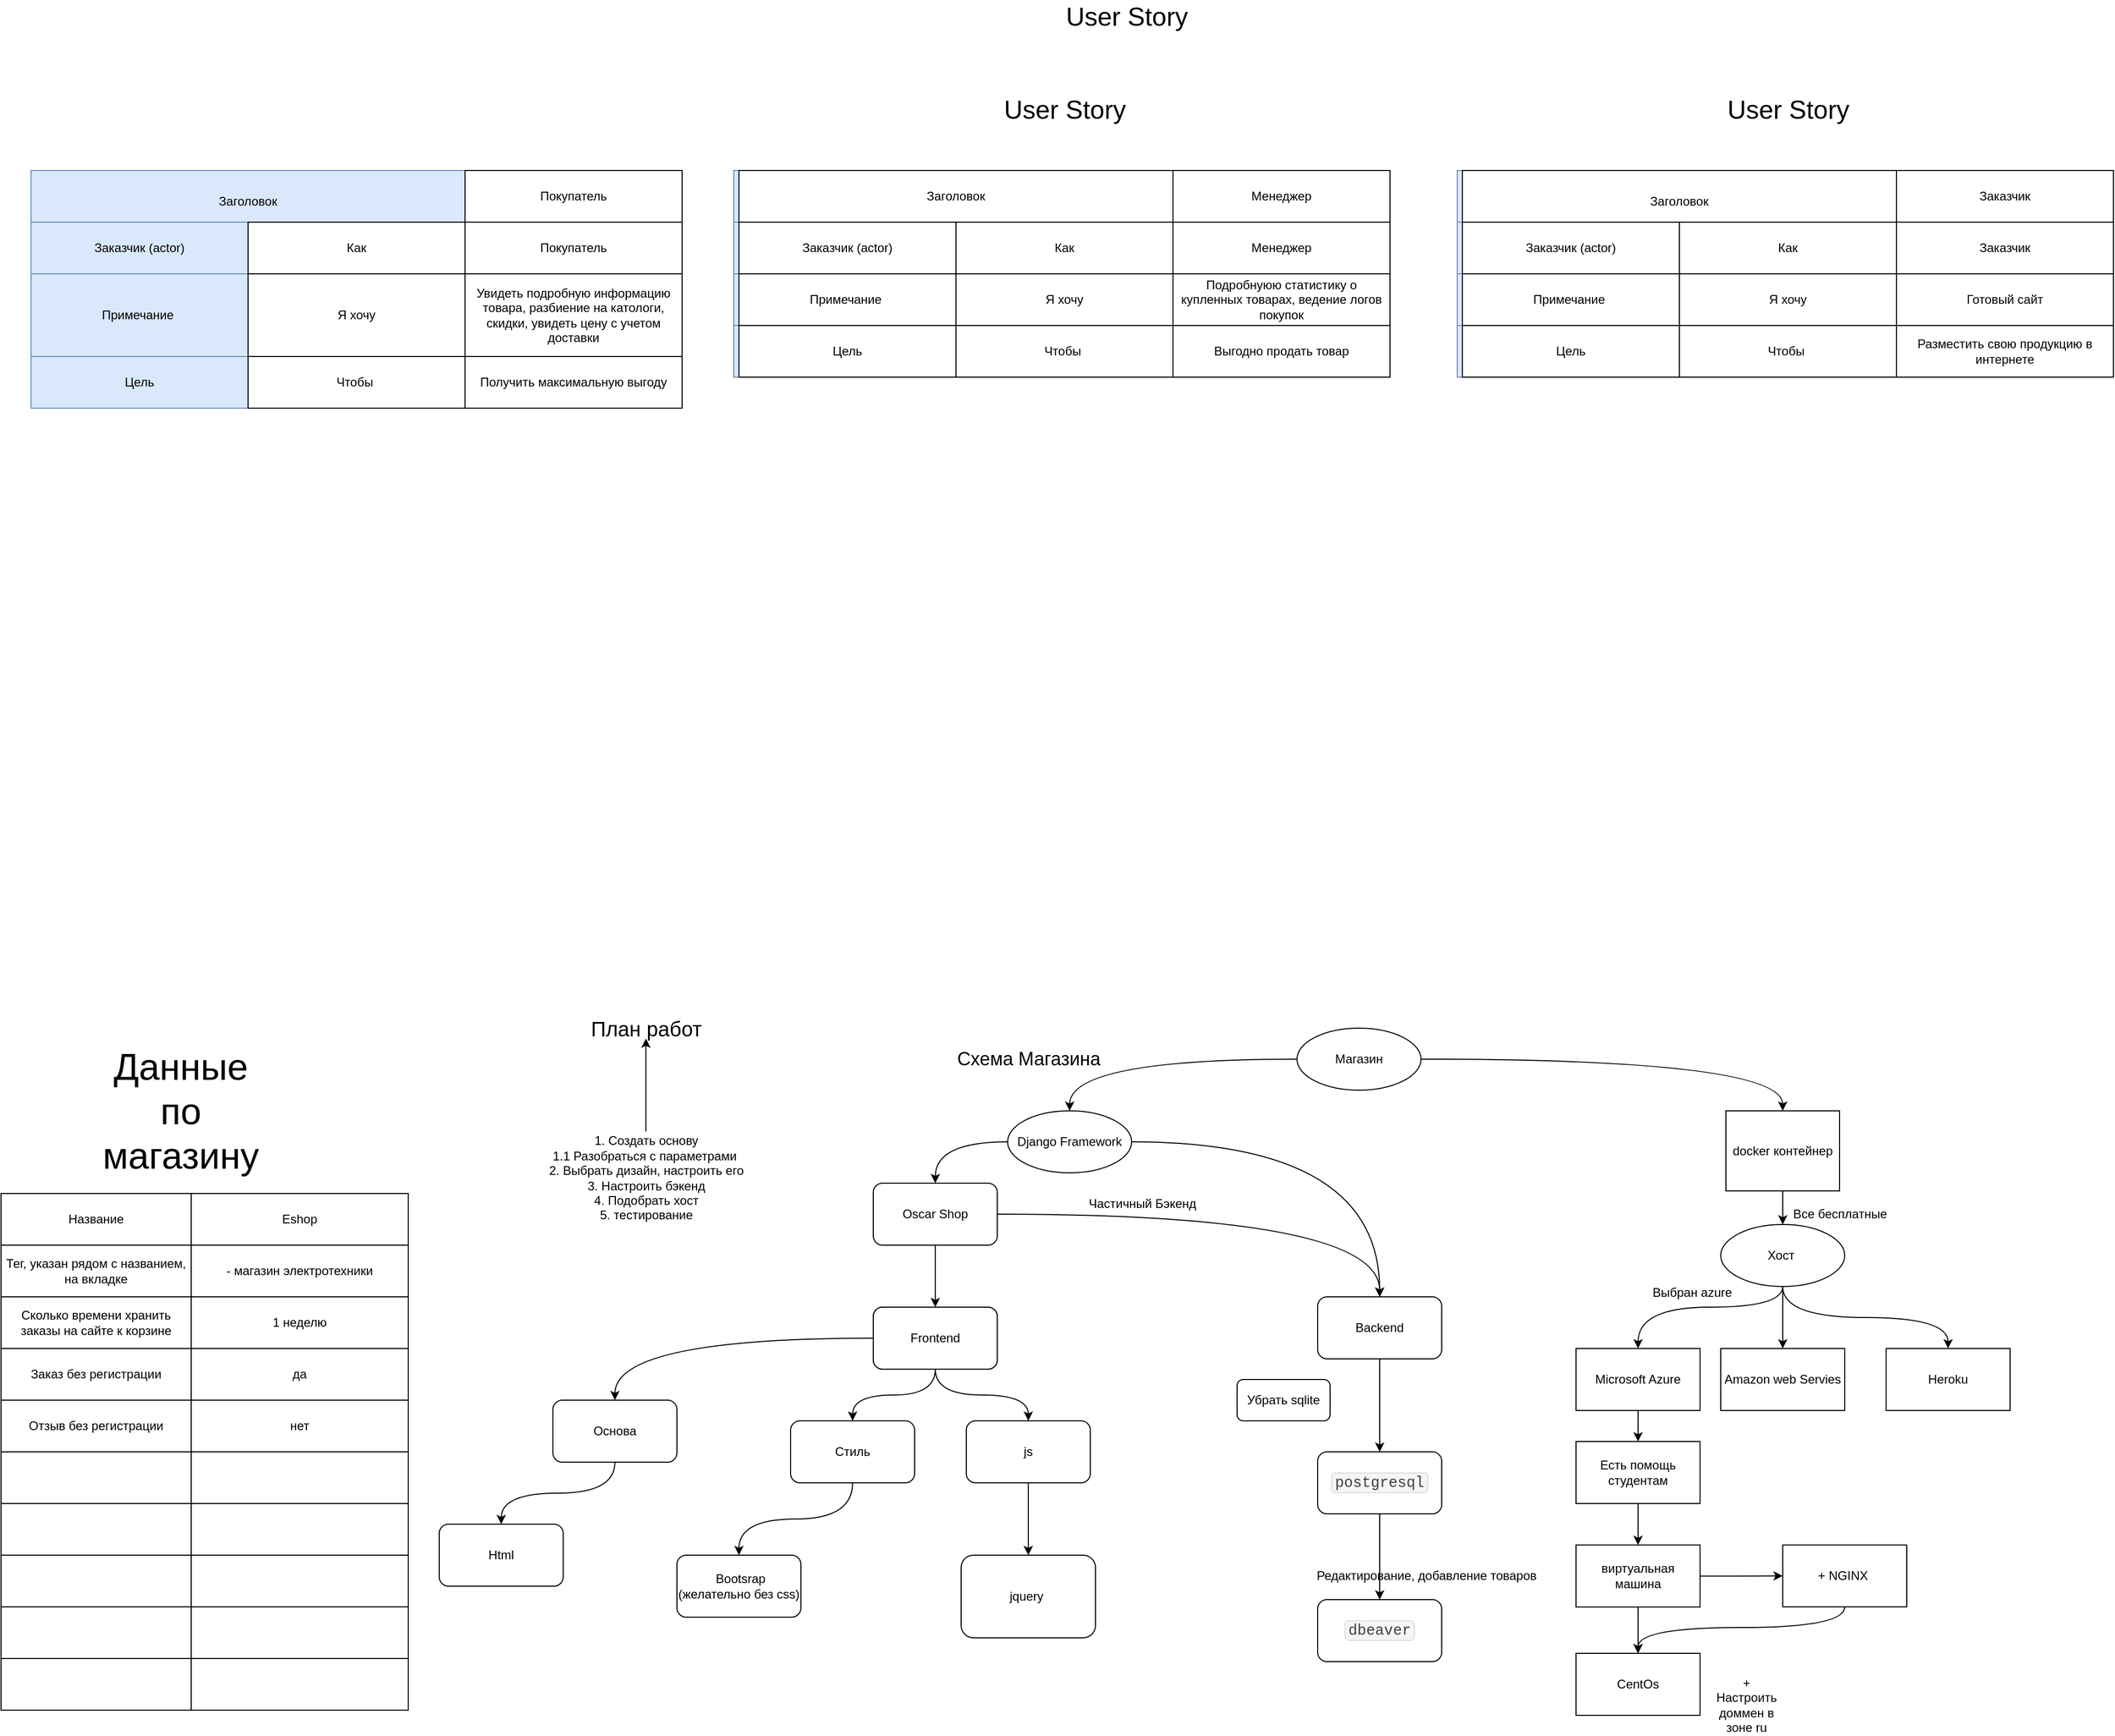 <mxfile version="14.2.4" type="embed">
    <diagram id="prtHgNgQTEPvFCAcTncT" name="Page-1">
        <mxGraphModel dx="3585" dy="2343" grid="1" gridSize="10" guides="1" tooltips="1" connect="1" arrows="1" fold="1" page="1" pageScale="1" pageWidth="827" pageHeight="1169" math="0" shadow="0">
            <root>
                <mxCell id="0"/>
                <mxCell id="1" parent="0"/>
                <mxCell id="nIdcYIH7QRFC6yB31dNg-30" value="" style="shape=image;verticalLabelPosition=bottom;verticalAlign=top;aspect=fixed;imageAspect=0;image=https://itsecforu.ru/wp-content/uploads/2018/12/nginx.png;" parent="1" vertex="1">
                    <mxGeometry x="195.43" y="476.09" width="121.14" height="77.81" as="geometry"/>
                </mxCell>
                <mxCell id="12" value="" style="shape=image;verticalLabelPosition=bottom;verticalAlign=top;aspect=fixed;imageAspect=0;image=https://guides.wp-bullet.com/wp-content/uploads/2017/01/centos-automatic-security-updates.png;" parent="1" vertex="1">
                    <mxGeometry x="-200.0" y="584.39" width="120" height="55.61" as="geometry"/>
                </mxCell>
                <mxCell id="6" style="edgeStyle=orthogonalEdgeStyle;rounded=0;orthogonalLoop=1;jettySize=auto;html=1;" parent="1" source="5" target="rxrXzZAJuEPQkS48RmaR-65" edge="1">
                    <mxGeometry relative="1" as="geometry"/>
                </mxCell>
                <mxCell id="5" value="docker контейнер" style="rounded=0;whiteSpace=wrap;html=1;" parent="1" vertex="1">
                    <mxGeometry x="15" y="60" width="110" height="77.5" as="geometry"/>
                </mxCell>
                <mxCell id="rxrXzZAJuEPQkS48RmaR-1" value="&lt;font style=&quot;font-size: 18px&quot;&gt;Схема Магазина&lt;/font&gt;" style="text;html=1;align=center;verticalAlign=middle;resizable=0;points=[];autosize=1;" parent="1" vertex="1">
                    <mxGeometry x="-735" width="150" height="20" as="geometry"/>
                </mxCell>
                <mxCell id="rxrXzZAJuEPQkS48RmaR-2" value="&lt;font style=&quot;font-size: 20px&quot;&gt;План работ&lt;/font&gt;" style="text;html=1;align=center;verticalAlign=middle;resizable=0;points=[];autosize=1;" parent="1" vertex="1">
                    <mxGeometry x="-1090" y="-30" width="120" height="20" as="geometry"/>
                </mxCell>
                <mxCell id="HfXP12kQXcB-YYXYpd6a-1" value="" style="edgeStyle=orthogonalEdgeStyle;rounded=0;orthogonalLoop=1;jettySize=auto;html=1;" parent="1" source="rxrXzZAJuEPQkS48RmaR-3" target="rxrXzZAJuEPQkS48RmaR-2" edge="1">
                    <mxGeometry relative="1" as="geometry"/>
                </mxCell>
                <mxCell id="rxrXzZAJuEPQkS48RmaR-3" value="1. Создать основу&lt;br&gt;1.1 Разобраться с параметрами&amp;nbsp;&lt;br&gt;2. Выбрать дизайн, настроить его&lt;br&gt;3. Настроить бэкенд&lt;br&gt;4. Подобрать хост&lt;br&gt;5. тестирование" style="text;html=1;align=center;verticalAlign=middle;resizable=0;points=[];autosize=1;" parent="1" vertex="1">
                    <mxGeometry x="-1130" y="80" width="200" height="90" as="geometry"/>
                </mxCell>
                <mxCell id="rxrXzZAJuEPQkS48RmaR-42" style="edgeStyle=orthogonalEdgeStyle;curved=1;rounded=0;orthogonalLoop=1;jettySize=auto;html=1;entryX=0.5;entryY=0;entryDx=0;entryDy=0;" parent="1" source="rxrXzZAJuEPQkS48RmaR-4" target="rxrXzZAJuEPQkS48RmaR-5" edge="1">
                    <mxGeometry relative="1" as="geometry"/>
                </mxCell>
                <mxCell id="rxrXzZAJuEPQkS48RmaR-44" style="edgeStyle=orthogonalEdgeStyle;curved=1;rounded=0;orthogonalLoop=1;jettySize=auto;html=1;" parent="1" source="rxrXzZAJuEPQkS48RmaR-4" target="rxrXzZAJuEPQkS48RmaR-14" edge="1">
                    <mxGeometry relative="1" as="geometry"/>
                </mxCell>
                <mxCell id="rxrXzZAJuEPQkS48RmaR-4" value="Django Framework" style="ellipse;whiteSpace=wrap;html=1;fontFamily=Helvetica;fontSize=12;align=center;" parent="1" vertex="1">
                    <mxGeometry x="-680" y="60" width="120" height="60" as="geometry"/>
                </mxCell>
                <mxCell id="rxrXzZAJuEPQkS48RmaR-13" style="edgeStyle=orthogonalEdgeStyle;curved=1;rounded=0;orthogonalLoop=1;jettySize=auto;html=1;entryX=0.5;entryY=0;entryDx=0;entryDy=0;exitX=0.5;exitY=1;exitDx=0;exitDy=0;" parent="1" source="rxrXzZAJuEPQkS48RmaR-5" target="rxrXzZAJuEPQkS48RmaR-12" edge="1">
                    <mxGeometry relative="1" as="geometry"/>
                </mxCell>
                <mxCell id="rxrXzZAJuEPQkS48RmaR-43" style="edgeStyle=orthogonalEdgeStyle;curved=1;rounded=0;orthogonalLoop=1;jettySize=auto;html=1;" parent="1" source="rxrXzZAJuEPQkS48RmaR-5" target="rxrXzZAJuEPQkS48RmaR-14" edge="1">
                    <mxGeometry relative="1" as="geometry"/>
                </mxCell>
                <mxCell id="rxrXzZAJuEPQkS48RmaR-5" value="Oscar Shop" style="rounded=1;whiteSpace=wrap;html=1;" parent="1" vertex="1">
                    <mxGeometry x="-810" y="130" width="120" height="60" as="geometry"/>
                </mxCell>
                <mxCell id="rxrXzZAJuEPQkS48RmaR-24" style="edgeStyle=orthogonalEdgeStyle;curved=1;rounded=0;orthogonalLoop=1;jettySize=auto;html=1;entryX=0.5;entryY=0;entryDx=0;entryDy=0;" parent="1" source="rxrXzZAJuEPQkS48RmaR-12" target="rxrXzZAJuEPQkS48RmaR-29" edge="1">
                    <mxGeometry relative="1" as="geometry">
                        <mxPoint x="-980" y="360" as="targetPoint"/>
                    </mxGeometry>
                </mxCell>
                <mxCell id="rxrXzZAJuEPQkS48RmaR-12" value="Frontend" style="rounded=1;whiteSpace=wrap;html=1;" parent="1" vertex="1">
                    <mxGeometry x="-810" y="250" width="120" height="60" as="geometry"/>
                </mxCell>
                <mxCell id="rxrXzZAJuEPQkS48RmaR-48" style="edgeStyle=orthogonalEdgeStyle;curved=1;rounded=0;orthogonalLoop=1;jettySize=auto;html=1;" parent="1" source="rxrXzZAJuEPQkS48RmaR-14" target="rxrXzZAJuEPQkS48RmaR-47" edge="1">
                    <mxGeometry relative="1" as="geometry"/>
                </mxCell>
                <mxCell id="rxrXzZAJuEPQkS48RmaR-14" value="Backend" style="rounded=1;whiteSpace=wrap;html=1;" parent="1" vertex="1">
                    <mxGeometry x="-380" y="240" width="120" height="60" as="geometry"/>
                </mxCell>
                <mxCell id="rxrXzZAJuEPQkS48RmaR-20" value="Html" style="rounded=1;whiteSpace=wrap;html=1;" parent="1" vertex="1">
                    <mxGeometry x="-1230" y="460" width="120" height="60" as="geometry"/>
                </mxCell>
                <mxCell id="rxrXzZAJuEPQkS48RmaR-25" style="edgeStyle=orthogonalEdgeStyle;curved=1;rounded=0;orthogonalLoop=1;jettySize=auto;html=1;exitX=0.5;exitY=1;exitDx=0;exitDy=0;" parent="1" source="rxrXzZAJuEPQkS48RmaR-29" target="rxrXzZAJuEPQkS48RmaR-20" edge="1">
                    <mxGeometry relative="1" as="geometry">
                        <mxPoint x="-1040" y="390.034" as="sourcePoint"/>
                    </mxGeometry>
                </mxCell>
                <mxCell id="rxrXzZAJuEPQkS48RmaR-29" value="Основа" style="rounded=1;whiteSpace=wrap;html=1;" parent="1" vertex="1">
                    <mxGeometry x="-1120" y="340" width="120" height="60" as="geometry"/>
                </mxCell>
                <mxCell id="rxrXzZAJuEPQkS48RmaR-32" style="edgeStyle=orthogonalEdgeStyle;curved=1;rounded=0;orthogonalLoop=1;jettySize=auto;html=1;entryX=0.5;entryY=0;entryDx=0;entryDy=0;" parent="1" source="rxrXzZAJuEPQkS48RmaR-30" target="rxrXzZAJuEPQkS48RmaR-31" edge="1">
                    <mxGeometry relative="1" as="geometry"/>
                </mxCell>
                <mxCell id="rxrXzZAJuEPQkS48RmaR-35" style="edgeStyle=orthogonalEdgeStyle;curved=1;rounded=0;orthogonalLoop=1;jettySize=auto;html=1;" parent="1" source="rxrXzZAJuEPQkS48RmaR-30" target="rxrXzZAJuEPQkS48RmaR-34" edge="1">
                    <mxGeometry relative="1" as="geometry"/>
                </mxCell>
                <mxCell id="rxrXzZAJuEPQkS48RmaR-30" value="Frontend" style="rounded=1;whiteSpace=wrap;html=1;" parent="1" vertex="1">
                    <mxGeometry x="-810" y="250" width="120" height="60" as="geometry"/>
                </mxCell>
                <mxCell id="rxrXzZAJuEPQkS48RmaR-38" style="edgeStyle=orthogonalEdgeStyle;curved=1;rounded=0;orthogonalLoop=1;jettySize=auto;html=1;entryX=0.5;entryY=0;entryDx=0;entryDy=0;" parent="1" source="rxrXzZAJuEPQkS48RmaR-31" target="rxrXzZAJuEPQkS48RmaR-39" edge="1">
                    <mxGeometry relative="1" as="geometry">
                        <mxPoint x="-890" y="510" as="targetPoint"/>
                    </mxGeometry>
                </mxCell>
                <mxCell id="rxrXzZAJuEPQkS48RmaR-31" value="Стиль" style="rounded=1;whiteSpace=wrap;html=1;" parent="1" vertex="1">
                    <mxGeometry x="-890" y="360" width="120" height="60" as="geometry"/>
                </mxCell>
                <mxCell id="rxrXzZAJuEPQkS48RmaR-37" style="edgeStyle=orthogonalEdgeStyle;curved=1;rounded=0;orthogonalLoop=1;jettySize=auto;html=1;" parent="1" source="rxrXzZAJuEPQkS48RmaR-34" target="rxrXzZAJuEPQkS48RmaR-36" edge="1">
                    <mxGeometry relative="1" as="geometry"/>
                </mxCell>
                <mxCell id="rxrXzZAJuEPQkS48RmaR-34" value="js" style="rounded=1;whiteSpace=wrap;html=1;" parent="1" vertex="1">
                    <mxGeometry x="-720" y="360" width="120" height="60" as="geometry"/>
                </mxCell>
                <mxCell id="rxrXzZAJuEPQkS48RmaR-36" value="jquery&amp;nbsp;" style="rounded=1;whiteSpace=wrap;html=1;" parent="1" vertex="1">
                    <mxGeometry x="-725" y="490" width="130" height="80" as="geometry"/>
                </mxCell>
                <mxCell id="rxrXzZAJuEPQkS48RmaR-39" value="&amp;nbsp;Bootsrap (желательно без css)" style="rounded=1;whiteSpace=wrap;html=1;" parent="1" vertex="1">
                    <mxGeometry x="-1000" y="490" width="120" height="60" as="geometry"/>
                </mxCell>
                <mxCell id="rxrXzZAJuEPQkS48RmaR-45" value="Частичный Бэкенд" style="text;html=1;align=center;verticalAlign=middle;resizable=0;points=[];autosize=1;" parent="1" vertex="1">
                    <mxGeometry x="-610" y="140" width="120" height="20" as="geometry"/>
                </mxCell>
                <mxCell id="rxrXzZAJuEPQkS48RmaR-46" value="Убрать sqlite" style="rounded=1;whiteSpace=wrap;html=1;" parent="1" vertex="1">
                    <mxGeometry x="-458" y="320" width="90" height="40" as="geometry"/>
                </mxCell>
                <mxCell id="rxrXzZAJuEPQkS48RmaR-82" style="edgeStyle=orthogonalEdgeStyle;curved=1;rounded=0;orthogonalLoop=1;jettySize=auto;html=1;" parent="1" source="rxrXzZAJuEPQkS48RmaR-47" target="rxrXzZAJuEPQkS48RmaR-80" edge="1">
                    <mxGeometry relative="1" as="geometry"/>
                </mxCell>
                <mxCell id="rxrXzZAJuEPQkS48RmaR-47" value="&lt;code style=&quot;box-sizing: border-box ; font-family: &amp;#34;menlo&amp;#34; , &amp;#34;monaco&amp;#34; , &amp;#34;consolas&amp;#34; , &amp;#34;courier new&amp;#34; , monospace ; font-size: 14.4px ; padding: 2px 4px ; color: rgb(63 , 63 , 68) ; background-color: rgb(245 , 245 , 247) ; border-radius: 4px ; box-shadow: rgba(0 , 0 , 0 , 0.1) 0px 0px 0px 1px inset&quot;&gt;postgresql&lt;br&gt;&lt;/code&gt;" style="rounded=1;whiteSpace=wrap;html=1;" parent="1" vertex="1">
                    <mxGeometry x="-380" y="390" width="120" height="60" as="geometry"/>
                </mxCell>
                <mxCell id="rxrXzZAJuEPQkS48RmaR-53" value="" style="shape=image;verticalLabelPosition=bottom;verticalAlign=top;aspect=fixed;imageAspect=0;image=https://hsto.org/webt/me/2l/pa/me2lpa5o0f7i3ijip-hioytti0i.png;" parent="1" vertex="1">
                    <mxGeometry x="-400" y="367.82" width="43" height="44.37" as="geometry"/>
                </mxCell>
                <mxCell id="rxrXzZAJuEPQkS48RmaR-54" value="" style="shape=image;verticalLabelPosition=bottom;verticalAlign=top;aspect=fixed;imageAspect=0;image=https://www.drupal.org/files/project-images/bootstrap-stack.png;" parent="1" vertex="1">
                    <mxGeometry x="-1010" y="450.0" width="50" height="42.02" as="geometry"/>
                </mxCell>
                <mxCell id="rxrXzZAJuEPQkS48RmaR-57" value="" style="shape=image;verticalLabelPosition=bottom;verticalAlign=top;aspect=fixed;imageAspect=0;image=https://www.spencergerdes.com/assets/images/jquery.png;" parent="1" vertex="1">
                    <mxGeometry x="-770" y="480.17" width="70" height="19.66" as="geometry"/>
                </mxCell>
                <mxCell id="rxrXzZAJuEPQkS48RmaR-62" style="edgeStyle=orthogonalEdgeStyle;curved=1;rounded=0;orthogonalLoop=1;jettySize=auto;html=1;" parent="1" source="rxrXzZAJuEPQkS48RmaR-61" target="rxrXzZAJuEPQkS48RmaR-4" edge="1">
                    <mxGeometry relative="1" as="geometry"/>
                </mxCell>
                <mxCell id="rxrXzZAJuEPQkS48RmaR-64" style="edgeStyle=orthogonalEdgeStyle;curved=1;rounded=0;orthogonalLoop=1;jettySize=auto;html=1;" parent="1" source="rxrXzZAJuEPQkS48RmaR-61" target="5" edge="1">
                    <mxGeometry relative="1" as="geometry">
                        <mxPoint x="-50" y="-30" as="targetPoint"/>
                    </mxGeometry>
                </mxCell>
                <mxCell id="rxrXzZAJuEPQkS48RmaR-61" value="Магазин" style="ellipse;whiteSpace=wrap;html=1;fontFamily=Helvetica;fontSize=12;align=center;" parent="1" vertex="1">
                    <mxGeometry x="-400" y="-20" width="120" height="60" as="geometry"/>
                </mxCell>
                <mxCell id="rxrXzZAJuEPQkS48RmaR-67" style="edgeStyle=orthogonalEdgeStyle;curved=1;rounded=0;orthogonalLoop=1;jettySize=auto;html=1;" parent="1" source="rxrXzZAJuEPQkS48RmaR-65" target="rxrXzZAJuEPQkS48RmaR-66" edge="1">
                    <mxGeometry relative="1" as="geometry">
                        <Array as="points">
                            <mxPoint x="70" y="250"/>
                            <mxPoint x="-70" y="250"/>
                        </Array>
                    </mxGeometry>
                </mxCell>
                <mxCell id="rxrXzZAJuEPQkS48RmaR-75" style="edgeStyle=orthogonalEdgeStyle;curved=1;rounded=0;orthogonalLoop=1;jettySize=auto;html=1;entryX=0.5;entryY=0;entryDx=0;entryDy=0;" parent="1" source="rxrXzZAJuEPQkS48RmaR-65" target="rxrXzZAJuEPQkS48RmaR-76" edge="1">
                    <mxGeometry relative="1" as="geometry">
                        <mxPoint x="60" y="290" as="targetPoint"/>
                    </mxGeometry>
                </mxCell>
                <mxCell id="rxrXzZAJuEPQkS48RmaR-87" style="edgeStyle=orthogonalEdgeStyle;curved=1;rounded=0;orthogonalLoop=1;jettySize=auto;html=1;entryX=0.5;entryY=0;entryDx=0;entryDy=0;exitX=0.5;exitY=1;exitDx=0;exitDy=0;" parent="1" source="rxrXzZAJuEPQkS48RmaR-65" target="rxrXzZAJuEPQkS48RmaR-84" edge="1">
                    <mxGeometry relative="1" as="geometry"/>
                </mxCell>
                <mxCell id="rxrXzZAJuEPQkS48RmaR-65" value="Хост&amp;nbsp;" style="ellipse;whiteSpace=wrap;html=1;fontFamily=Helvetica;fontSize=12;align=center;" parent="1" vertex="1">
                    <mxGeometry x="10" y="170" width="120" height="60" as="geometry"/>
                </mxCell>
                <mxCell id="rxrXzZAJuEPQkS48RmaR-71" style="edgeStyle=orthogonalEdgeStyle;curved=1;rounded=0;orthogonalLoop=1;jettySize=auto;html=1;entryX=0.5;entryY=0;entryDx=0;entryDy=0;" parent="1" source="rxrXzZAJuEPQkS48RmaR-66" target="rxrXzZAJuEPQkS48RmaR-70" edge="1">
                    <mxGeometry relative="1" as="geometry"/>
                </mxCell>
                <mxCell id="rxrXzZAJuEPQkS48RmaR-66" value="Microsoft Azure" style="rounded=0;whiteSpace=wrap;html=1;fontFamily=Helvetica;fontSize=12;align=center;" parent="1" vertex="1">
                    <mxGeometry x="-130" y="290" width="120" height="60" as="geometry"/>
                </mxCell>
                <mxCell id="21" style="edgeStyle=orthogonalEdgeStyle;rounded=0;orthogonalLoop=1;jettySize=auto;html=1;entryX=0.5;entryY=0;entryDx=0;entryDy=0;" parent="1" source="rxrXzZAJuEPQkS48RmaR-70" target="19" edge="1">
                    <mxGeometry relative="1" as="geometry"/>
                </mxCell>
                <mxCell id="rxrXzZAJuEPQkS48RmaR-70" value="Есть помощь студентам" style="rounded=0;whiteSpace=wrap;html=1;" parent="1" vertex="1">
                    <mxGeometry x="-130" y="380" width="120" height="60" as="geometry"/>
                </mxCell>
                <mxCell id="rxrXzZAJuEPQkS48RmaR-76" value="Amazon web Servies" style="rounded=0;whiteSpace=wrap;html=1;fontFamily=Helvetica;fontSize=12;align=center;" parent="1" vertex="1">
                    <mxGeometry x="10" y="290" width="120" height="60" as="geometry"/>
                </mxCell>
                <mxCell id="rxrXzZAJuEPQkS48RmaR-77" value="" style="shape=image;verticalLabelPosition=bottom;verticalAlign=top;aspect=fixed;imageAspect=0;image=http://datanetstracon.com/images/Azure.png;" parent="1" vertex="1">
                    <mxGeometry x="-140.0" y="227.32" width="85.29" height="62.65" as="geometry"/>
                </mxCell>
                <mxCell id="rxrXzZAJuEPQkS48RmaR-78" value="" style="shape=image;verticalLabelPosition=bottom;verticalAlign=top;aspect=fixed;imageAspect=0;image=https://www.itsec.ru/hubfs/ISR/AWS.png;" parent="1" vertex="1">
                    <mxGeometry x="80" y="246.32" width="66.67" height="50" as="geometry"/>
                </mxCell>
                <mxCell id="rxrXzZAJuEPQkS48RmaR-80" value="&lt;code style=&quot;box-sizing: border-box ; font-family: &amp;#34;menlo&amp;#34; , &amp;#34;monaco&amp;#34; , &amp;#34;consolas&amp;#34; , &amp;#34;courier new&amp;#34; , monospace ; font-size: 14.4px ; padding: 2px 4px ; color: rgb(63 , 63 , 68) ; background-color: rgb(245 , 245 , 247) ; border-radius: 4px ; box-shadow: rgba(0 , 0 , 0 , 0.1) 0px 0px 0px 1px inset&quot;&gt;dbeaver&lt;br&gt;&lt;/code&gt;" style="rounded=1;whiteSpace=wrap;html=1;" parent="1" vertex="1">
                    <mxGeometry x="-380" y="533" width="120" height="60" as="geometry"/>
                </mxCell>
                <mxCell id="rxrXzZAJuEPQkS48RmaR-81" value="" style="shape=image;verticalLabelPosition=bottom;verticalAlign=top;aspect=fixed;imageAspect=0;image=https://freesoft.ru/storage/images/214/2134/213379/213379_normal.png;" parent="1" vertex="1">
                    <mxGeometry x="-405" y="523" width="37" height="37" as="geometry"/>
                </mxCell>
                <mxCell id="rxrXzZAJuEPQkS48RmaR-83" value="Редактирование, добавление товаров" style="text;html=1;align=center;verticalAlign=middle;resizable=0;points=[];autosize=1;" parent="1" vertex="1">
                    <mxGeometry x="-390" y="500" width="230" height="20" as="geometry"/>
                </mxCell>
                <mxCell id="rxrXzZAJuEPQkS48RmaR-84" value="Heroku" style="rounded=0;whiteSpace=wrap;html=1;" parent="1" vertex="1">
                    <mxGeometry x="170" y="290" width="120" height="60" as="geometry"/>
                </mxCell>
                <mxCell id="rxrXzZAJuEPQkS48RmaR-85" value="" style="shape=image;verticalLabelPosition=bottom;verticalAlign=top;aspect=fixed;imageAspect=0;image=https://static.perimeter81.com/website20/images/b2bv2/organism/solutions/heroku/b2b-solutions-heroku-into__img.png;" parent="1" vertex="1">
                    <mxGeometry x="230" y="230" width="52" height="57.29" as="geometry"/>
                </mxCell>
                <mxCell id="rxrXzZAJuEPQkS48RmaR-88" value="Все бесплатные" style="text;html=1;align=center;verticalAlign=middle;resizable=0;points=[];autosize=1;" parent="1" vertex="1">
                    <mxGeometry x="70" y="150" width="110" height="20" as="geometry"/>
                </mxCell>
                <mxCell id="rxrXzZAJuEPQkS48RmaR-90" value="Название" style="rounded=0;whiteSpace=wrap;html=1;" parent="1" vertex="1">
                    <mxGeometry x="-1654" y="140" width="184" height="50" as="geometry"/>
                </mxCell>
                <mxCell id="rxrXzZAJuEPQkS48RmaR-91" value="Eshop" style="rounded=0;whiteSpace=wrap;html=1;" parent="1" vertex="1">
                    <mxGeometry x="-1470" y="140" width="210" height="50" as="geometry"/>
                </mxCell>
                <mxCell id="rxrXzZAJuEPQkS48RmaR-92" value="&lt;font style=&quot;font-size: 36px&quot;&gt;Данные по магазину&lt;/font&gt;" style="text;html=1;strokeColor=none;fillColor=none;align=center;verticalAlign=middle;whiteSpace=wrap;rounded=0;" parent="1" vertex="1">
                    <mxGeometry x="-1530" y="30" width="100" height="60" as="geometry"/>
                </mxCell>
                <mxCell id="rxrXzZAJuEPQkS48RmaR-93" value="Тег, указан рядом с названием, на вкладке" style="rounded=0;whiteSpace=wrap;html=1;" parent="1" vertex="1">
                    <mxGeometry x="-1654" y="190" width="184" height="50" as="geometry"/>
                </mxCell>
                <mxCell id="rxrXzZAJuEPQkS48RmaR-94" value="- магазин электротехники" style="rounded=0;whiteSpace=wrap;html=1;" parent="1" vertex="1">
                    <mxGeometry x="-1470" y="190" width="210" height="50" as="geometry"/>
                </mxCell>
                <mxCell id="rxrXzZAJuEPQkS48RmaR-95" value="Сколько времени хранить заказы на сайте к корзине" style="rounded=0;whiteSpace=wrap;html=1;" parent="1" vertex="1">
                    <mxGeometry x="-1654" y="240" width="184" height="50" as="geometry"/>
                </mxCell>
                <mxCell id="rxrXzZAJuEPQkS48RmaR-96" value="1 неделю" style="rounded=0;whiteSpace=wrap;html=1;" parent="1" vertex="1">
                    <mxGeometry x="-1470" y="240" width="210" height="50" as="geometry"/>
                </mxCell>
                <mxCell id="rxrXzZAJuEPQkS48RmaR-97" value="Заказ без регистрации" style="rounded=0;whiteSpace=wrap;html=1;" parent="1" vertex="1">
                    <mxGeometry x="-1654" y="290" width="184" height="50" as="geometry"/>
                </mxCell>
                <mxCell id="rxrXzZAJuEPQkS48RmaR-98" value="да" style="rounded=0;whiteSpace=wrap;html=1;" parent="1" vertex="1">
                    <mxGeometry x="-1470" y="290" width="210" height="50" as="geometry"/>
                </mxCell>
                <mxCell id="rxrXzZAJuEPQkS48RmaR-99" value="Отзыв без регистрации" style="rounded=0;whiteSpace=wrap;html=1;" parent="1" vertex="1">
                    <mxGeometry x="-1654" y="340" width="184" height="50" as="geometry"/>
                </mxCell>
                <mxCell id="rxrXzZAJuEPQkS48RmaR-100" value="нет" style="rounded=0;whiteSpace=wrap;html=1;" parent="1" vertex="1">
                    <mxGeometry x="-1470" y="340" width="210" height="50" as="geometry"/>
                </mxCell>
                <mxCell id="rxrXzZAJuEPQkS48RmaR-101" value="" style="rounded=0;whiteSpace=wrap;html=1;" parent="1" vertex="1">
                    <mxGeometry x="-1654" y="390" width="184" height="50" as="geometry"/>
                </mxCell>
                <mxCell id="rxrXzZAJuEPQkS48RmaR-102" value="" style="rounded=0;whiteSpace=wrap;html=1;" parent="1" vertex="1">
                    <mxGeometry x="-1470" y="390" width="210" height="50" as="geometry"/>
                </mxCell>
                <mxCell id="rxrXzZAJuEPQkS48RmaR-109" value="" style="rounded=0;whiteSpace=wrap;html=1;" parent="1" vertex="1">
                    <mxGeometry x="-1654" y="440" width="184" height="50" as="geometry"/>
                </mxCell>
                <mxCell id="rxrXzZAJuEPQkS48RmaR-110" value="" style="rounded=0;whiteSpace=wrap;html=1;" parent="1" vertex="1">
                    <mxGeometry x="-1470" y="440" width="210" height="50" as="geometry"/>
                </mxCell>
                <mxCell id="rxrXzZAJuEPQkS48RmaR-111" value="" style="rounded=0;whiteSpace=wrap;html=1;" parent="1" vertex="1">
                    <mxGeometry x="-1654" y="490" width="184" height="50" as="geometry"/>
                </mxCell>
                <mxCell id="rxrXzZAJuEPQkS48RmaR-112" value="" style="rounded=0;whiteSpace=wrap;html=1;" parent="1" vertex="1">
                    <mxGeometry x="-1470" y="490" width="210" height="50" as="geometry"/>
                </mxCell>
                <mxCell id="rxrXzZAJuEPQkS48RmaR-113" value="" style="rounded=0;whiteSpace=wrap;html=1;" parent="1" vertex="1">
                    <mxGeometry x="-1654" y="540" width="184" height="50" as="geometry"/>
                </mxCell>
                <mxCell id="rxrXzZAJuEPQkS48RmaR-114" value="" style="rounded=0;whiteSpace=wrap;html=1;" parent="1" vertex="1">
                    <mxGeometry x="-1470" y="540" width="210" height="50" as="geometry"/>
                </mxCell>
                <mxCell id="rxrXzZAJuEPQkS48RmaR-115" value="" style="rounded=0;whiteSpace=wrap;html=1;" parent="1" vertex="1">
                    <mxGeometry x="-1654" y="590" width="184" height="50" as="geometry"/>
                </mxCell>
                <mxCell id="rxrXzZAJuEPQkS48RmaR-116" value="" style="rounded=0;whiteSpace=wrap;html=1;" parent="1" vertex="1">
                    <mxGeometry x="-1470" y="590" width="210" height="50" as="geometry"/>
                </mxCell>
                <mxCell id="8" value="" style="shape=image;verticalLabelPosition=bottom;verticalAlign=top;aspect=fixed;imageAspect=0;image=https://res.cloudinary.com/startup-grind/image/upload/c_fill,dpr_2.0,f_auto,g_center,h_1080,q_100,w_1080/v1/gcs/platform-data-docker/chapter_logos/highres_449953548.jpeg;" parent="1" vertex="1">
                    <mxGeometry x="90" y="20" width="70" height="70" as="geometry"/>
                </mxCell>
                <mxCell id="10" value="CentOs" style="rounded=0;whiteSpace=wrap;html=1;" parent="1" vertex="1">
                    <mxGeometry x="-130" y="585" width="120" height="60" as="geometry"/>
                </mxCell>
                <mxCell id="13" value="+ Настроить доммен в зоне ru" style="text;html=1;strokeColor=none;fillColor=none;align=center;verticalAlign=middle;whiteSpace=wrap;rounded=0;" parent="1" vertex="1">
                    <mxGeometry x="15" y="625" width="40" height="20" as="geometry"/>
                </mxCell>
                <mxCell id="18" value="Выбран azure" style="text;html=1;align=center;verticalAlign=middle;resizable=0;points=[];autosize=1;" parent="1" vertex="1">
                    <mxGeometry x="-62.71" y="226.32" width="90" height="20" as="geometry"/>
                </mxCell>
                <mxCell id="20" style="edgeStyle=orthogonalEdgeStyle;rounded=0;orthogonalLoop=1;jettySize=auto;html=1;" parent="1" source="19" target="10" edge="1">
                    <mxGeometry relative="1" as="geometry"/>
                </mxCell>
                <mxCell id="23" style="edgeStyle=orthogonalEdgeStyle;rounded=0;orthogonalLoop=1;jettySize=auto;html=1;entryX=0;entryY=0.5;entryDx=0;entryDy=0;" parent="1" source="19" target="22" edge="1">
                    <mxGeometry relative="1" as="geometry"/>
                </mxCell>
                <mxCell id="19" value="виртуальная машина" style="rounded=0;whiteSpace=wrap;html=1;" parent="1" vertex="1">
                    <mxGeometry x="-130" y="480.17" width="120" height="60" as="geometry"/>
                </mxCell>
                <mxCell id="26" style="edgeStyle=orthogonalEdgeStyle;rounded=0;orthogonalLoop=1;jettySize=auto;html=1;entryX=0.5;entryY=0;entryDx=0;entryDy=0;curved=1;" parent="1" source="22" target="10" edge="1">
                    <mxGeometry relative="1" as="geometry">
                        <Array as="points">
                            <mxPoint x="130" y="560"/>
                            <mxPoint x="-70" y="560"/>
                        </Array>
                    </mxGeometry>
                </mxCell>
                <mxCell id="22" value="+ NGINX&amp;nbsp;" style="rounded=0;whiteSpace=wrap;html=1;" parent="1" vertex="1">
                    <mxGeometry x="70" y="480.17" width="120" height="59.83" as="geometry"/>
                </mxCell>
                <mxCell id="37" value="&lt;font style=&quot;font-size: 25px&quot;&gt;User Story&lt;/font&gt;" style="text;html=1;align=center;verticalAlign=middle;resizable=0;points=[];autosize=1;" parent="1" vertex="1">
                    <mxGeometry x="-630" y="-1010" width="130" height="20" as="geometry"/>
                </mxCell>
                <mxCell id="81" value="Заголовок" style="rounded=0;whiteSpace=wrap;html=1;fillColor=#dae8fc;strokeColor=#6c8ebf;" vertex="1" parent="1">
                    <mxGeometry x="-1625" y="-850" width="420" height="60" as="geometry"/>
                </mxCell>
                <mxCell id="82" value="Примечание&amp;nbsp;" style="rounded=0;whiteSpace=wrap;html=1;fillColor=#dae8fc;strokeColor=#6c8ebf;" vertex="1" parent="1">
                    <mxGeometry x="-1625" y="-750" width="210" height="80" as="geometry"/>
                </mxCell>
                <mxCell id="83" value="Заказчик (actor)" style="rounded=0;whiteSpace=wrap;html=1;fillColor=#dae8fc;strokeColor=#6c8ebf;" vertex="1" parent="1">
                    <mxGeometry x="-1625" y="-800" width="210" height="50" as="geometry"/>
                </mxCell>
                <mxCell id="84" value="Цель" style="rounded=0;whiteSpace=wrap;html=1;fillColor=#dae8fc;strokeColor=#6c8ebf;" vertex="1" parent="1">
                    <mxGeometry x="-1625" y="-670" width="210" height="50" as="geometry"/>
                </mxCell>
                <mxCell id="85" value="Как" style="rounded=0;whiteSpace=wrap;html=1;" vertex="1" parent="1">
                    <mxGeometry x="-1415" y="-800" width="210" height="50" as="geometry"/>
                </mxCell>
                <mxCell id="86" value="Чтобы&amp;nbsp;" style="rounded=0;whiteSpace=wrap;html=1;" vertex="1" parent="1">
                    <mxGeometry x="-1415" y="-670" width="210" height="50" as="geometry"/>
                </mxCell>
                <mxCell id="87" value="Я хочу" style="rounded=0;whiteSpace=wrap;html=1;" vertex="1" parent="1">
                    <mxGeometry x="-1415" y="-750" width="210" height="80" as="geometry"/>
                </mxCell>
                <mxCell id="88" value="Покупатель" style="rounded=0;whiteSpace=wrap;html=1;" vertex="1" parent="1">
                    <mxGeometry x="-1205" y="-850" width="210" height="50" as="geometry"/>
                </mxCell>
                <mxCell id="89" value="Увидеть подробную информацию товара, разбиение на катологи, скидки, увидеть цену с учетом доставки" style="rounded=0;whiteSpace=wrap;html=1;" vertex="1" parent="1">
                    <mxGeometry x="-1205" y="-750" width="210" height="80" as="geometry"/>
                </mxCell>
                <mxCell id="90" value="Покупатель" style="rounded=0;whiteSpace=wrap;html=1;" vertex="1" parent="1">
                    <mxGeometry x="-1205" y="-800" width="210" height="50" as="geometry"/>
                </mxCell>
                <mxCell id="91" value="Получить максимальную выгоду" style="rounded=0;whiteSpace=wrap;html=1;" vertex="1" parent="1">
                    <mxGeometry x="-1205" y="-670" width="210" height="50" as="geometry"/>
                </mxCell>
                <mxCell id="92" value="Заголовок" style="rounded=0;whiteSpace=wrap;html=1;fillColor=#dae8fc;strokeColor=#6c8ebf;" vertex="1" parent="1">
                    <mxGeometry x="-245" y="-850" width="420" height="60" as="geometry"/>
                </mxCell>
                <mxCell id="93" value="Примечание&amp;nbsp;" style="rounded=0;whiteSpace=wrap;html=1;fillColor=#dae8fc;strokeColor=#6c8ebf;" vertex="1" parent="1">
                    <mxGeometry x="-245" y="-750" width="210" height="50" as="geometry"/>
                </mxCell>
                <mxCell id="94" value="Заказчик (actor)" style="rounded=0;whiteSpace=wrap;html=1;fillColor=#dae8fc;strokeColor=#6c8ebf;" vertex="1" parent="1">
                    <mxGeometry x="-245" y="-800" width="210" height="50" as="geometry"/>
                </mxCell>
                <mxCell id="95" value="Цель" style="rounded=0;whiteSpace=wrap;html=1;fillColor=#dae8fc;strokeColor=#6c8ebf;" vertex="1" parent="1">
                    <mxGeometry x="-245" y="-700" width="210" height="50" as="geometry"/>
                </mxCell>
                <mxCell id="96" value="Как" style="rounded=0;whiteSpace=wrap;html=1;" vertex="1" parent="1">
                    <mxGeometry x="-35" y="-800" width="210" height="50" as="geometry"/>
                </mxCell>
                <mxCell id="97" value="Чтобы&amp;nbsp;" style="rounded=0;whiteSpace=wrap;html=1;" vertex="1" parent="1">
                    <mxGeometry x="-35" y="-700" width="210" height="50" as="geometry"/>
                </mxCell>
                <mxCell id="98" value="Я хочу" style="rounded=0;whiteSpace=wrap;html=1;" vertex="1" parent="1">
                    <mxGeometry x="-35" y="-750" width="210" height="50" as="geometry"/>
                </mxCell>
                <mxCell id="99" value="Заказчик" style="rounded=0;whiteSpace=wrap;html=1;" vertex="1" parent="1">
                    <mxGeometry x="175" y="-850" width="210" height="50" as="geometry"/>
                </mxCell>
                <mxCell id="100" value="Готовый сайт по магазину со всеми необходимыми функциями" style="rounded=0;whiteSpace=wrap;html=1;" vertex="1" parent="1">
                    <mxGeometry x="175" y="-750" width="210" height="50" as="geometry"/>
                </mxCell>
                <mxCell id="101" value="Заказчик" style="rounded=0;whiteSpace=wrap;html=1;" vertex="1" parent="1">
                    <mxGeometry x="175" y="-800" width="210" height="50" as="geometry"/>
                </mxCell>
                <mxCell id="102" value="Разместить свою продукцию в интернете, привлечь покупателей и получить максимальную прибыль" style="rounded=0;whiteSpace=wrap;html=1;" vertex="1" parent="1">
                    <mxGeometry x="175" y="-700" width="210" height="50" as="geometry"/>
                </mxCell>
                <mxCell id="103" value="Примечание&amp;nbsp;" style="rounded=0;whiteSpace=wrap;html=1;fillColor=#dae8fc;strokeColor=#6c8ebf;" vertex="1" parent="1">
                    <mxGeometry x="-945" y="-750" width="210" height="50" as="geometry"/>
                </mxCell>
                <mxCell id="104" value="Заказчик (actor)" style="rounded=0;whiteSpace=wrap;html=1;fillColor=#dae8fc;strokeColor=#6c8ebf;" vertex="1" parent="1">
                    <mxGeometry x="-945" y="-800" width="210" height="50" as="geometry"/>
                </mxCell>
                <mxCell id="105" value="Цель" style="rounded=0;whiteSpace=wrap;html=1;fillColor=#dae8fc;strokeColor=#6c8ebf;" vertex="1" parent="1">
                    <mxGeometry x="-945" y="-700" width="210" height="50" as="geometry"/>
                </mxCell>
                <mxCell id="106" value="Как" style="rounded=0;whiteSpace=wrap;html=1;" vertex="1" parent="1">
                    <mxGeometry x="-735" y="-800" width="210" height="50" as="geometry"/>
                </mxCell>
                <mxCell id="107" value="Чтобы&amp;nbsp;" style="rounded=0;whiteSpace=wrap;html=1;" vertex="1" parent="1">
                    <mxGeometry x="-735" y="-700" width="210" height="50" as="geometry"/>
                </mxCell>
                <mxCell id="108" value="Я хочу" style="rounded=0;whiteSpace=wrap;html=1;" vertex="1" parent="1">
                    <mxGeometry x="-735" y="-750" width="210" height="50" as="geometry"/>
                </mxCell>
                <mxCell id="109" value="Менеджер" style="rounded=0;whiteSpace=wrap;html=1;" vertex="1" parent="1">
                    <mxGeometry x="-525" y="-850" width="210" height="50" as="geometry"/>
                </mxCell>
                <mxCell id="110" value="Подробнуюю статистику о купленных товарах, ведение логов покупок" style="rounded=0;whiteSpace=wrap;html=1;" vertex="1" parent="1">
                    <mxGeometry x="-525" y="-750" width="210" height="50" as="geometry"/>
                </mxCell>
                <mxCell id="111" value="Менеджер" style="rounded=0;whiteSpace=wrap;html=1;" vertex="1" parent="1">
                    <mxGeometry x="-525" y="-800" width="210" height="50" as="geometry"/>
                </mxCell>
                <mxCell id="112" value="Выгодно продать товар и доставить покупателю" style="rounded=0;whiteSpace=wrap;html=1;" vertex="1" parent="1">
                    <mxGeometry x="-525" y="-700" width="210" height="50" as="geometry"/>
                </mxCell>
                <mxCell id="113" value="Заголовок" style="rounded=0;whiteSpace=wrap;html=1;fillColor=#dae8fc;strokeColor=#6c8ebf;" vertex="1" parent="1">
                    <mxGeometry x="-945" y="-850" width="420" height="50" as="geometry"/>
                </mxCell>
                <mxCell id="274" value="Заголовок" style="rounded=0;whiteSpace=wrap;html=1;" vertex="1" parent="1">
                    <mxGeometry x="-240" y="-850" width="420" height="60" as="geometry"/>
                </mxCell>
                <mxCell id="275" value="Примечание&amp;nbsp;" style="rounded=0;whiteSpace=wrap;html=1;" vertex="1" parent="1">
                    <mxGeometry x="-240" y="-750" width="210" height="50" as="geometry"/>
                </mxCell>
                <mxCell id="276" value="Заказчик (actor)" style="rounded=0;whiteSpace=wrap;html=1;" vertex="1" parent="1">
                    <mxGeometry x="-240" y="-800" width="210" height="50" as="geometry"/>
                </mxCell>
                <mxCell id="277" value="Цель" style="rounded=0;whiteSpace=wrap;html=1;" vertex="1" parent="1">
                    <mxGeometry x="-240" y="-700" width="210" height="50" as="geometry"/>
                </mxCell>
                <mxCell id="278" value="&lt;font style=&quot;font-size: 25px&quot;&gt;User Story&lt;/font&gt;" style="text;html=1;align=center;verticalAlign=middle;resizable=0;points=[];autosize=1;" vertex="1" parent="1">
                    <mxGeometry x="10" y="-920" width="130" height="20" as="geometry"/>
                </mxCell>
                <mxCell id="279" value="Как" style="rounded=0;whiteSpace=wrap;html=1;" vertex="1" parent="1">
                    <mxGeometry x="-30" y="-800" width="210" height="50" as="geometry"/>
                </mxCell>
                <mxCell id="280" value="Чтобы&amp;nbsp;" style="rounded=0;whiteSpace=wrap;html=1;" vertex="1" parent="1">
                    <mxGeometry x="-30" y="-700" width="210" height="50" as="geometry"/>
                </mxCell>
                <mxCell id="281" value="Я хочу" style="rounded=0;whiteSpace=wrap;html=1;" vertex="1" parent="1">
                    <mxGeometry x="-30" y="-750" width="210" height="50" as="geometry"/>
                </mxCell>
                <mxCell id="282" value="Заказчик" style="rounded=0;whiteSpace=wrap;html=1;" vertex="1" parent="1">
                    <mxGeometry x="180" y="-850" width="210" height="50" as="geometry"/>
                </mxCell>
                <mxCell id="283" value="Готовый сайт" style="rounded=0;whiteSpace=wrap;html=1;" vertex="1" parent="1">
                    <mxGeometry x="180" y="-750" width="210" height="50" as="geometry"/>
                </mxCell>
                <mxCell id="284" value="Заказчик" style="rounded=0;whiteSpace=wrap;html=1;" vertex="1" parent="1">
                    <mxGeometry x="180" y="-800" width="210" height="50" as="geometry"/>
                </mxCell>
                <mxCell id="285" value="Разместить свою продукцию в интернете" style="rounded=0;whiteSpace=wrap;html=1;" vertex="1" parent="1">
                    <mxGeometry x="180" y="-700" width="210" height="50" as="geometry"/>
                </mxCell>
                <mxCell id="287" value="Примечание&amp;nbsp;" style="rounded=0;whiteSpace=wrap;html=1;" vertex="1" parent="1">
                    <mxGeometry x="-940" y="-750" width="210" height="50" as="geometry"/>
                </mxCell>
                <mxCell id="288" value="Заказчик (actor)" style="rounded=0;whiteSpace=wrap;html=1;" vertex="1" parent="1">
                    <mxGeometry x="-940" y="-800" width="210" height="50" as="geometry"/>
                </mxCell>
                <mxCell id="289" value="Цель" style="rounded=0;whiteSpace=wrap;html=1;" vertex="1" parent="1">
                    <mxGeometry x="-940" y="-700" width="210" height="50" as="geometry"/>
                </mxCell>
                <mxCell id="290" value="&lt;font style=&quot;font-size: 25px&quot;&gt;User Story&lt;/font&gt;" style="text;html=1;align=center;verticalAlign=middle;resizable=0;points=[];autosize=1;" vertex="1" parent="1">
                    <mxGeometry x="-690" y="-920" width="130" height="20" as="geometry"/>
                </mxCell>
                <mxCell id="291" value="Как" style="rounded=0;whiteSpace=wrap;html=1;" vertex="1" parent="1">
                    <mxGeometry x="-730" y="-800" width="210" height="50" as="geometry"/>
                </mxCell>
                <mxCell id="292" value="Чтобы&amp;nbsp;" style="rounded=0;whiteSpace=wrap;html=1;" vertex="1" parent="1">
                    <mxGeometry x="-730" y="-700" width="210" height="50" as="geometry"/>
                </mxCell>
                <mxCell id="293" value="Я хочу" style="rounded=0;whiteSpace=wrap;html=1;" vertex="1" parent="1">
                    <mxGeometry x="-730" y="-750" width="210" height="50" as="geometry"/>
                </mxCell>
                <mxCell id="294" value="Менеджер" style="rounded=0;whiteSpace=wrap;html=1;" vertex="1" parent="1">
                    <mxGeometry x="-520" y="-850" width="210" height="50" as="geometry"/>
                </mxCell>
                <mxCell id="295" value="Подробнуюю статистику о купленных товарах, ведение логов покупок" style="rounded=0;whiteSpace=wrap;html=1;" vertex="1" parent="1">
                    <mxGeometry x="-520" y="-750" width="210" height="50" as="geometry"/>
                </mxCell>
                <mxCell id="296" value="Менеджер" style="rounded=0;whiteSpace=wrap;html=1;" vertex="1" parent="1">
                    <mxGeometry x="-520" y="-800" width="210" height="50" as="geometry"/>
                </mxCell>
                <mxCell id="297" value="Выгодно продать товар" style="rounded=0;whiteSpace=wrap;html=1;" vertex="1" parent="1">
                    <mxGeometry x="-520" y="-700" width="210" height="50" as="geometry"/>
                </mxCell>
                <mxCell id="299" value="Заголовок" style="rounded=0;whiteSpace=wrap;html=1;" vertex="1" parent="1">
                    <mxGeometry x="-940" y="-850" width="420" height="50" as="geometry"/>
                </mxCell>
            </root>
        </mxGraphModel>
    </diagram>
</mxfile>
